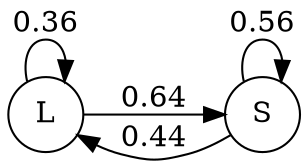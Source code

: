 digraph mc1 {
	rankdir=LR;
	size="10,10";
	node [shape=circle] L S;
	L -> L [label = "0.36"];
	L -> S [label = "0.64"];
	S -> L [label = "0.44"];
	S -> S [label = "0.56"];
}